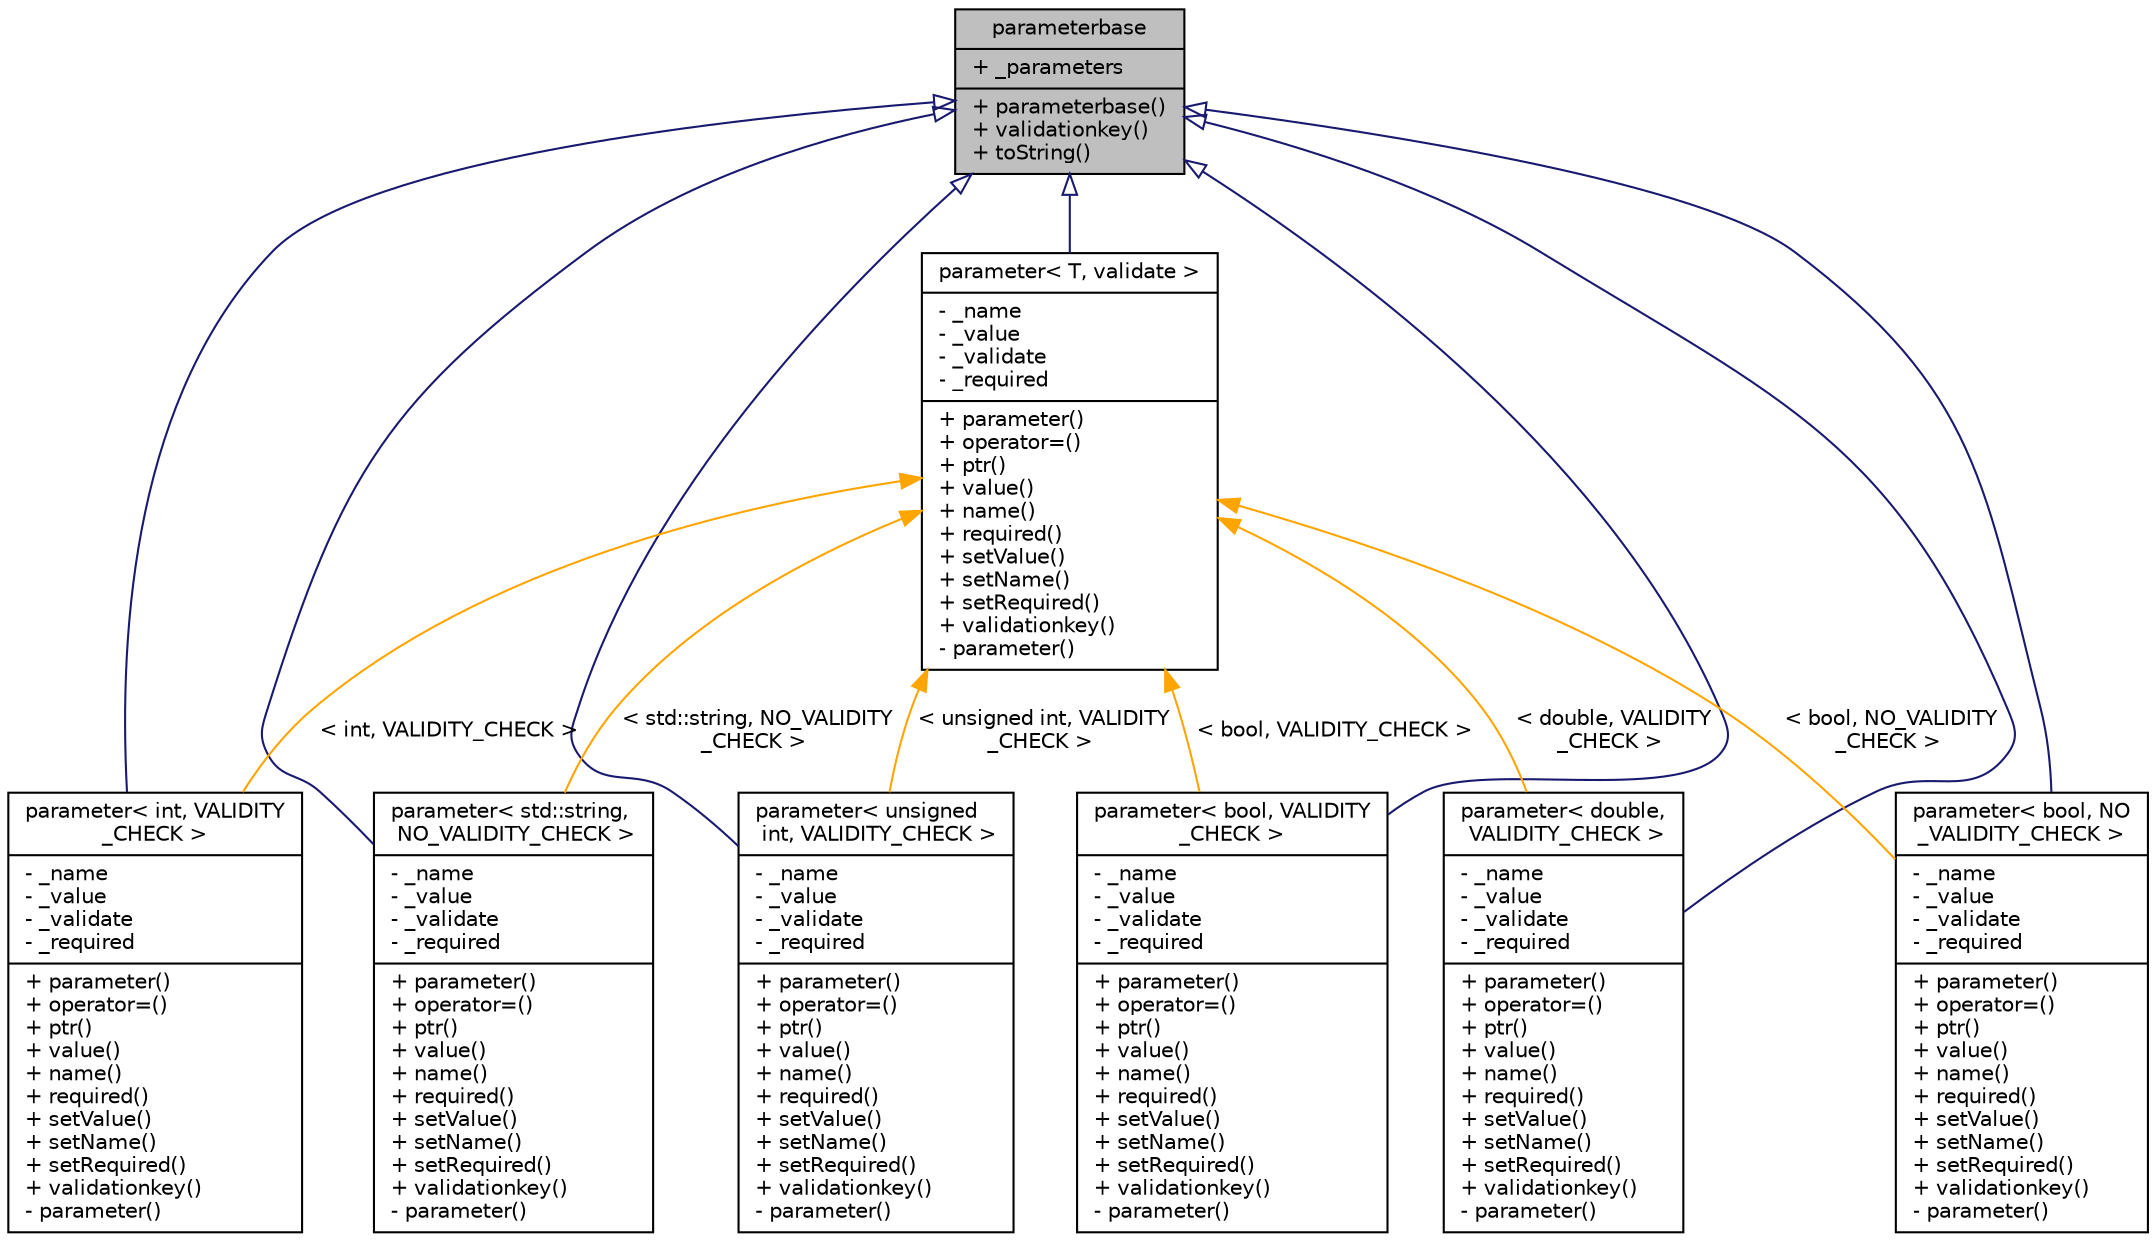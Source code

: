 digraph "parameterbase"
{
 // LATEX_PDF_SIZE
  bgcolor="transparent";
  edge [fontname="Helvetica",fontsize="10",labelfontname="Helvetica",labelfontsize="10"];
  node [fontname="Helvetica",fontsize="10",shape=record];
  Node0 [label="{parameterbase\n|+ _parameters\l|+ parameterbase()\l+ validationkey()\l+ toString()\l}",height=0.2,width=0.4,color="black", fillcolor="grey75", style="filled", fontcolor="black",tooltip=" "];
  Node0 -> Node1 [dir="back",color="midnightblue",fontsize="10",style="solid",arrowtail="onormal",fontname="Helvetica"];
  Node1 [label="{parameter\< T, validate \>\n|- _name\l- _value\l- _validate\l- _required\l|+ parameter()\l+ operator=()\l+ ptr()\l+ value()\l+ name()\l+ required()\l+ setValue()\l+ setName()\l+ setRequired()\l+ validationkey()\l- parameter()\l}",height=0.2,width=0.4,color="black",URL="$classparameter.html",tooltip=" "];
  Node1 -> Node2 [dir="back",color="orange",fontsize="10",style="solid",label=" \< unsigned int, VALIDITY\l_CHECK \>" ,fontname="Helvetica"];
  Node2 [label="{parameter\< unsigned\l int, VALIDITY_CHECK \>\n|- _name\l- _value\l- _validate\l- _required\l|+ parameter()\l+ operator=()\l+ ptr()\l+ value()\l+ name()\l+ required()\l+ setValue()\l+ setName()\l+ setRequired()\l+ validationkey()\l- parameter()\l}",height=0.2,width=0.4,color="black",URL="$classparameter.html",tooltip=" "];
  Node1 -> Node3 [dir="back",color="orange",fontsize="10",style="solid",label=" \< std::string, NO_VALIDITY\l_CHECK \>" ,fontname="Helvetica"];
  Node3 [label="{parameter\< std::string,\l NO_VALIDITY_CHECK \>\n|- _name\l- _value\l- _validate\l- _required\l|+ parameter()\l+ operator=()\l+ ptr()\l+ value()\l+ name()\l+ required()\l+ setValue()\l+ setName()\l+ setRequired()\l+ validationkey()\l- parameter()\l}",height=0.2,width=0.4,color="black",URL="$classparameter.html",tooltip=" "];
  Node1 -> Node4 [dir="back",color="orange",fontsize="10",style="solid",label=" \< int, VALIDITY_CHECK \>" ,fontname="Helvetica"];
  Node4 [label="{parameter\< int, VALIDITY\l_CHECK \>\n|- _name\l- _value\l- _validate\l- _required\l|+ parameter()\l+ operator=()\l+ ptr()\l+ value()\l+ name()\l+ required()\l+ setValue()\l+ setName()\l+ setRequired()\l+ validationkey()\l- parameter()\l}",height=0.2,width=0.4,color="black",URL="$classparameter.html",tooltip=" "];
  Node1 -> Node5 [dir="back",color="orange",fontsize="10",style="solid",label=" \< bool, VALIDITY_CHECK \>" ,fontname="Helvetica"];
  Node5 [label="{parameter\< bool, VALIDITY\l_CHECK \>\n|- _name\l- _value\l- _validate\l- _required\l|+ parameter()\l+ operator=()\l+ ptr()\l+ value()\l+ name()\l+ required()\l+ setValue()\l+ setName()\l+ setRequired()\l+ validationkey()\l- parameter()\l}",height=0.2,width=0.4,color="black",URL="$classparameter.html",tooltip=" "];
  Node1 -> Node6 [dir="back",color="orange",fontsize="10",style="solid",label=" \< double, VALIDITY\l_CHECK \>" ,fontname="Helvetica"];
  Node6 [label="{parameter\< double,\l VALIDITY_CHECK \>\n|- _name\l- _value\l- _validate\l- _required\l|+ parameter()\l+ operator=()\l+ ptr()\l+ value()\l+ name()\l+ required()\l+ setValue()\l+ setName()\l+ setRequired()\l+ validationkey()\l- parameter()\l}",height=0.2,width=0.4,color="black",URL="$classparameter.html",tooltip=" "];
  Node1 -> Node7 [dir="back",color="orange",fontsize="10",style="solid",label=" \< bool, NO_VALIDITY\l_CHECK \>" ,fontname="Helvetica"];
  Node7 [label="{parameter\< bool, NO\l_VALIDITY_CHECK \>\n|- _name\l- _value\l- _validate\l- _required\l|+ parameter()\l+ operator=()\l+ ptr()\l+ value()\l+ name()\l+ required()\l+ setValue()\l+ setName()\l+ setRequired()\l+ validationkey()\l- parameter()\l}",height=0.2,width=0.4,color="black",URL="$classparameter.html",tooltip=" "];
  Node0 -> Node7 [dir="back",color="midnightblue",fontsize="10",style="solid",arrowtail="onormal",fontname="Helvetica"];
  Node0 -> Node5 [dir="back",color="midnightblue",fontsize="10",style="solid",arrowtail="onormal",fontname="Helvetica"];
  Node0 -> Node6 [dir="back",color="midnightblue",fontsize="10",style="solid",arrowtail="onormal",fontname="Helvetica"];
  Node0 -> Node4 [dir="back",color="midnightblue",fontsize="10",style="solid",arrowtail="onormal",fontname="Helvetica"];
  Node0 -> Node3 [dir="back",color="midnightblue",fontsize="10",style="solid",arrowtail="onormal",fontname="Helvetica"];
  Node0 -> Node2 [dir="back",color="midnightblue",fontsize="10",style="solid",arrowtail="onormal",fontname="Helvetica"];
}
